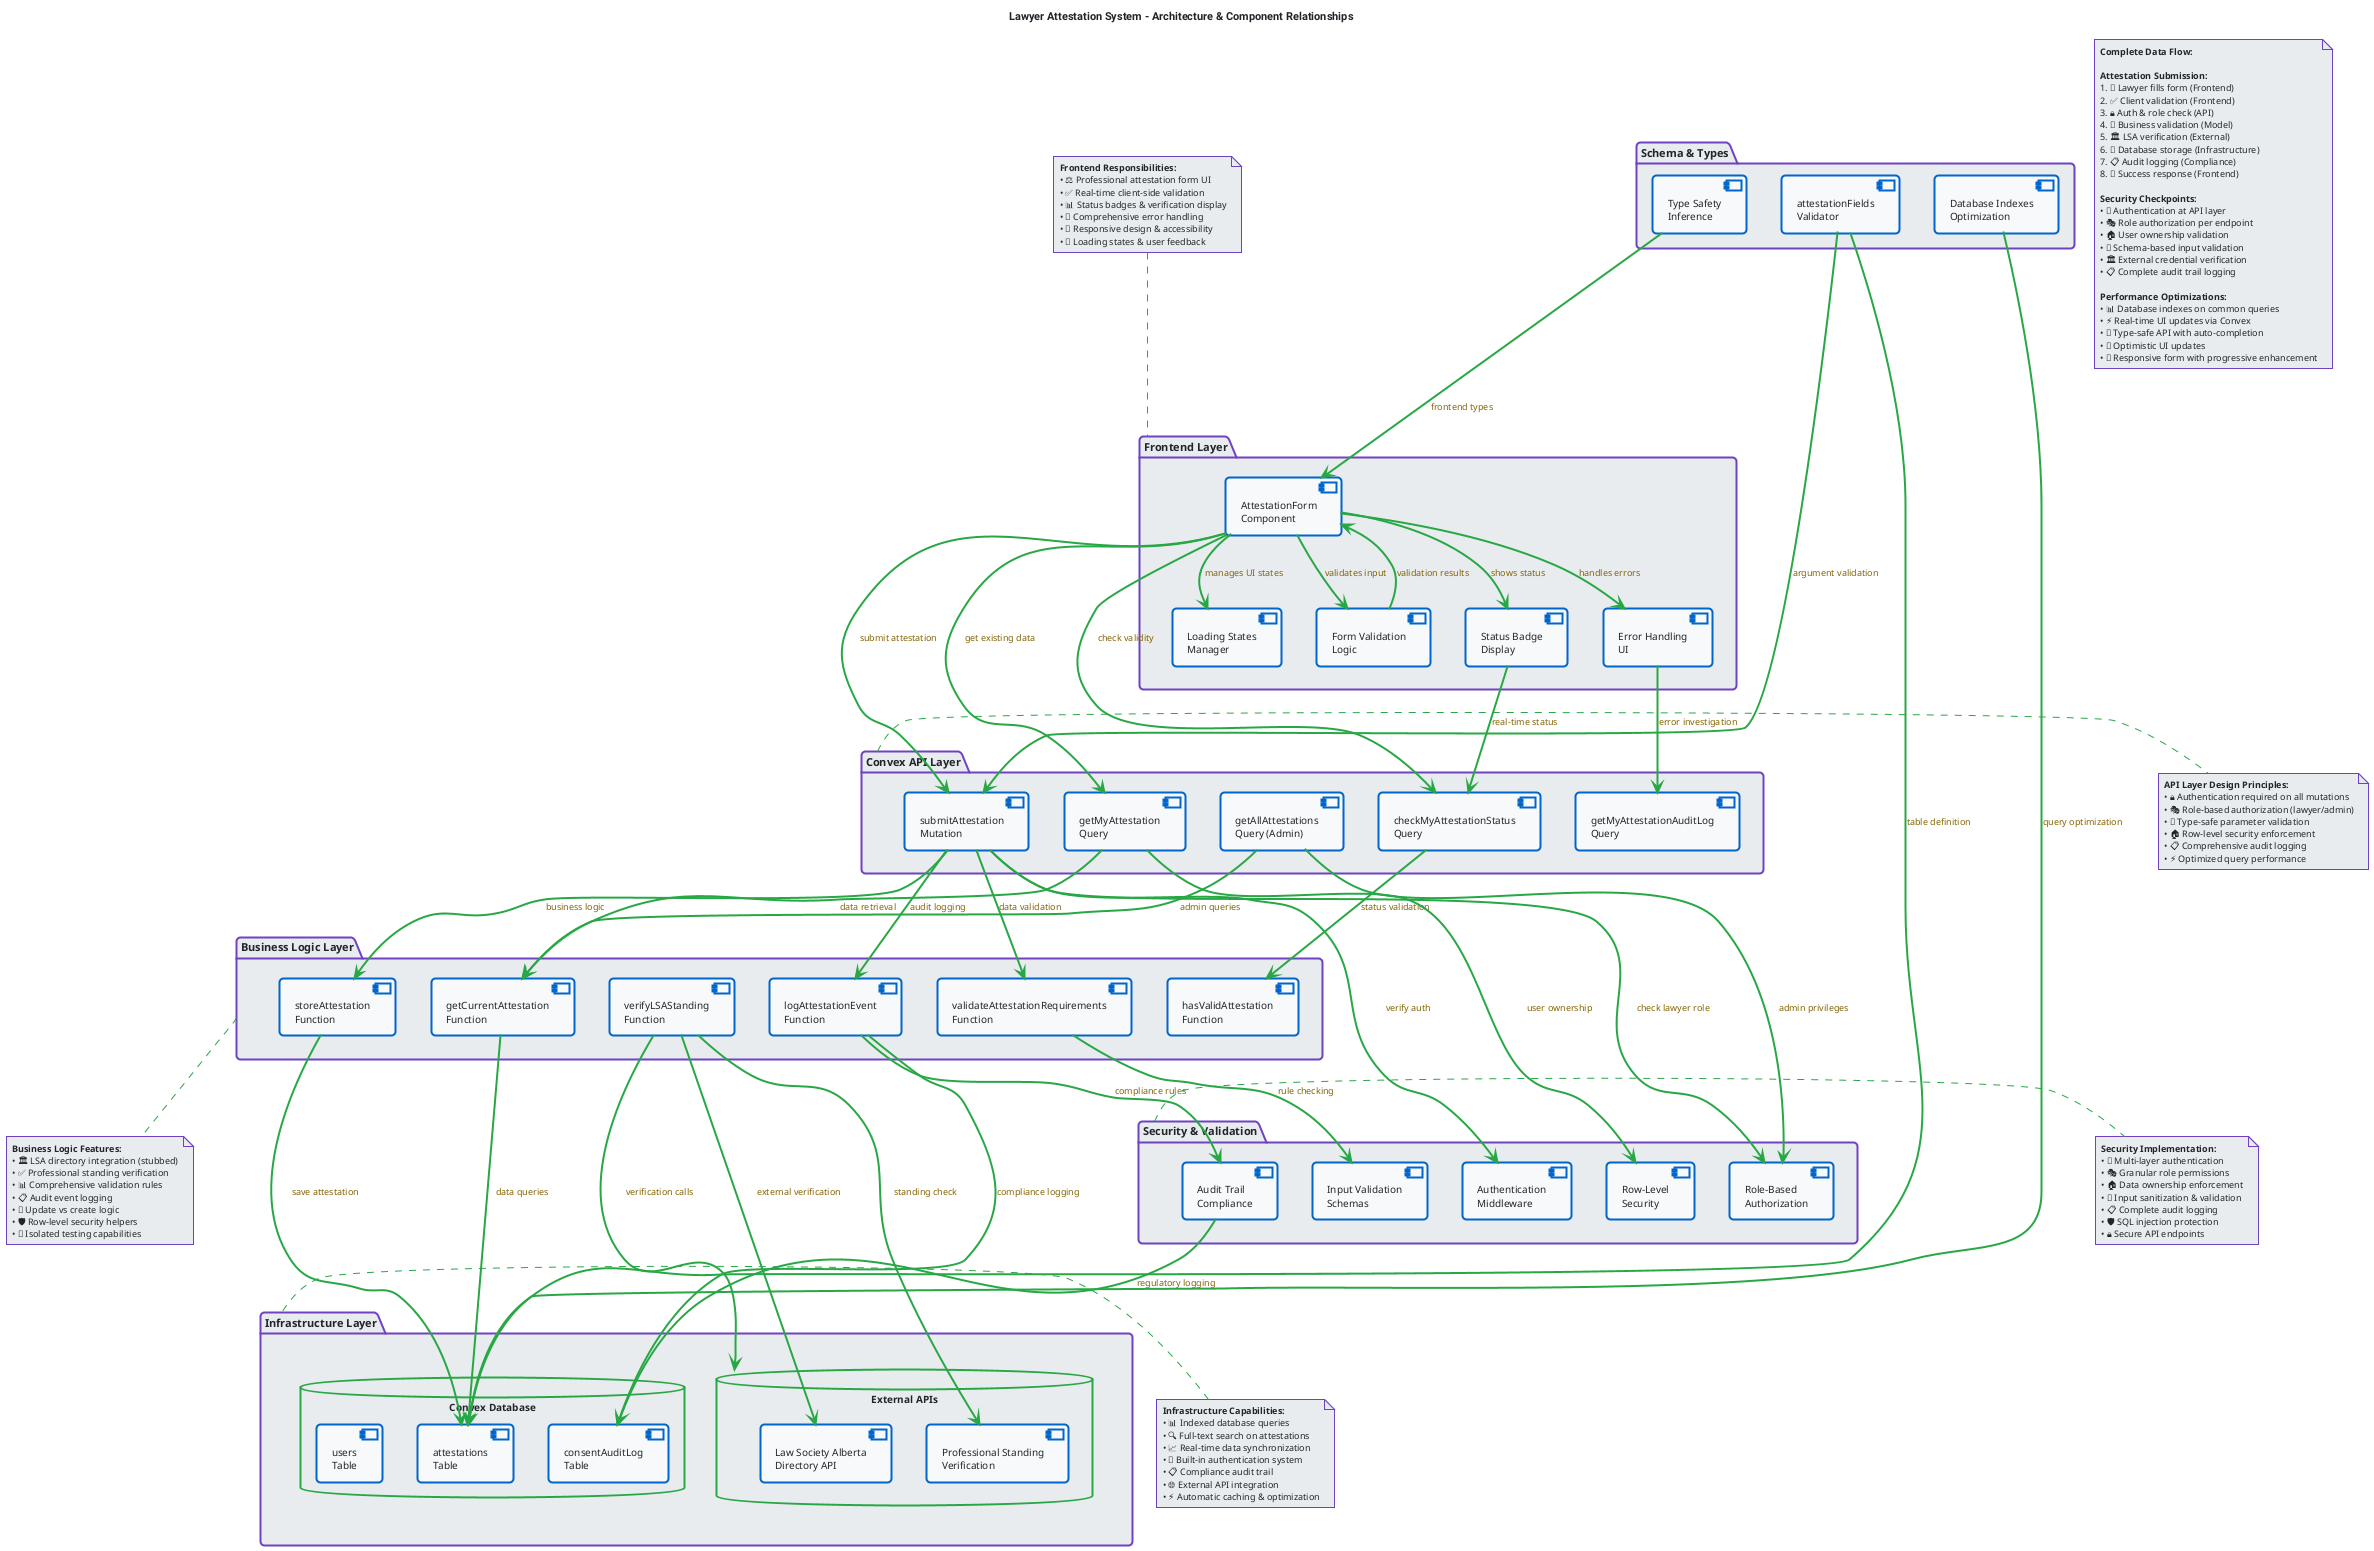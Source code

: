 @startuml Lawyer Attestation - System Architecture
<style>
' Professional Light Theme Configuration - Pure CSS Style
!$color_bg = "#ffffff"
!$color_bg_light = "#f8f9fa"
!$color_bg_lighter = "#e9ecef"
!$color_fg = "#212529"
!$color_fg_muted = "#6c757d"
!$color_primary = "#0066cc"
!$color_primary_light = "#4da6ff"
!$color_success = "#28a745"
!$color_warning = "#856404"
!$color_error = "#dc3545"
!$color_accent = "#6f42c1"

' Root document styling
document {
  BackGroundColor: $color_bg;
  FontColor: $color_fg;
  FontName: "Segoe UI", -apple-system, BlinkMacSystemFont, Roboto, "Helvetica Neue", Arial, sans-serif;
  FontSize: 11;
}

' Component styling
component {
  BackGroundColor: $color_bg_light;
  LineColor: $color_primary;
  FontColor: $color_fg;
  FontSize: 10;
  LineThickness: 2;
  RoundCorner: 8;
  Padding: 8;
}

' Package styling
package {
  BackGroundColor: $color_bg_lighter;
  LineColor: $color_accent;
  FontColor: $color_fg;
  FontSize: 11;
  LineThickness: 2;
  RoundCorner: 8;
}

' Database styling
database {
  BackGroundColor: $color_bg_lighter;
  LineColor: $color_success;
  FontColor: $color_fg;
  FontSize: 10;
  LineThickness: 2;
}

' Arrow styling
arrow {
  LineColor: $color_success;
  FontColor: $color_warning;
  FontSize: 9;
  LineThickness: 2;
}

' Note styling
note {
  BackGroundColor: $color_bg_lighter;
  LineColor: $color_accent;
  FontColor: $color_fg;
  FontSize: 9;
  LineThickness: 1;
  RoundCorner: 6;
  Padding: 6;
}
</style>

title Lawyer Attestation System - Architecture & Component Relationships

package "Frontend Layer" as Frontend {
  [AttestationForm\nComponent] as AttestationComp
  [Form Validation\nLogic] as FormValidation
  [Status Badge\nDisplay] as StatusBadge
  [Error Handling\nUI] as ErrorHandler
  [Loading States\nManager] as LoadingStates
}

package "Convex API Layer" as APILayer {
  [submitAttestation\nMutation] as SubmitAttestation
  [getMyAttestation\nQuery] as GetAttestation
  [checkMyAttestationStatus\nQuery] as CheckStatus
  [getMyAttestationAuditLog\nQuery] as GetAuditLog
  [getAllAttestations\nQuery (Admin)] as AdminGetAll
}

package "Business Logic Layer" as ModelLayer {
  [storeAttestation\nFunction] as StoreFunction
  [validateAttestationRequirements\nFunction] as ValidateFunction
  [logAttestationEvent\nFunction] as LogFunction
  [getCurrentAttestation\nFunction] as GetCurrentFunction
  [hasValidAttestation\nFunction] as HasValidFunction
  [verifyLSAStanding\nFunction] as LSAVerifyFunction
}

package "Infrastructure Layer" as Infrastructure {
  database "Convex Database" as Database {
    [attestations\nTable] as AttestationsTable
    [consentAuditLog\nTable] as AuditTable
    [users\nTable] as UsersTable
  }
  
  database "External APIs" as ExternalAPIs {
    [Law Society Alberta\nDirectory API] as LSADirectory
    [Professional Standing\nVerification] as LSAStanding
  }
}

package "Security & Validation" as Security {
  [Authentication\nMiddleware] as AuthMiddleware
  [Role-Based\nAuthorization] as RoleAuth
  [Row-Level\nSecurity] as RLSSecurity
  [Input Validation\nSchemas] as InputValidation
  [Audit Trail\nCompliance] as AuditCompliance
}

package "Schema & Types" as SchemaLayer {
  [attestationFields\nValidator] as AttestationSchema
  [Type Safety\nInference] as TypeSafety
  [Database Indexes\nOptimization] as DatabaseIndexes
}

' Frontend Component Relationships
AttestationComp --> FormValidation : validates input
AttestationComp --> StatusBadge : shows status
AttestationComp --> ErrorHandler : handles errors
AttestationComp --> LoadingStates : manages UI states
FormValidation --> AttestationComp : validation results

' API Calls from Frontend
AttestationComp --> SubmitAttestation : submit attestation
AttestationComp --> GetAttestation : get existing data
AttestationComp --> CheckStatus : check validity
StatusBadge --> CheckStatus : real-time status
ErrorHandler --> GetAuditLog : error investigation

' API to Model Layer Calls
SubmitAttestation --> StoreFunction : business logic
SubmitAttestation --> ValidateFunction : data validation
SubmitAttestation --> LogFunction : audit logging
GetAttestation --> GetCurrentFunction : data retrieval
CheckStatus --> HasValidFunction : status validation
AdminGetAll --> GetCurrentFunction : admin queries

' Model Layer to Infrastructure
StoreFunction --> AttestationsTable : save attestation
ValidateFunction --> InputValidation : rule checking
LogFunction --> AuditTable : compliance logging
GetCurrentFunction --> AttestationsTable : data queries
LSAVerifyFunction --> LSADirectory : external verification
LSAVerifyFunction --> LSAStanding : standing check

' Security Integration Points
SubmitAttestation --> AuthMiddleware : verify auth
SubmitAttestation --> RoleAuth : check lawyer role
GetAttestation --> RLSSecurity : user ownership
AdminGetAll --> RoleAuth : admin privileges
LogFunction --> AuditCompliance : compliance rules

' Schema Integration
AttestationSchema --> SubmitAttestation : argument validation
AttestationSchema --> AttestationsTable : table definition
TypeSafety --> AttestationComp : frontend types
DatabaseIndexes --> AttestationsTable : query optimization

' External Dependencies
LSAVerifyFunction --> ExternalAPIs : verification calls
AuditCompliance --> AuditTable : regulatory logging

note top of Frontend
  **Frontend Responsibilities:**
  • ⚖️ Professional attestation form UI
  • ✅ Real-time client-side validation
  • 📊 Status badges & verification display
  • 🚨 Comprehensive error handling
  • 📱 Responsive design & accessibility
  • 🔄 Loading states & user feedback
end note

note right of APILayer
  **API Layer Design Principles:**
  • 🔒 Authentication required on all mutations
  • 🎭 Role-based authorization (lawyer/admin)
  • 📝 Type-safe parameter validation
  • 🏠 Row-level security enforcement
  • 📋 Comprehensive audit logging
  • ⚡ Optimized query performance
end note

note bottom of ModelLayer
  **Business Logic Features:**
  • 🏛️ LSA directory integration (stubbed)
  • ✅ Professional standing verification
  • 📊 Comprehensive validation rules
  • 📋 Audit event logging
  • 🔄 Update vs create logic
  • 🛡️ Row-level security helpers
  • 🧪 Isolated testing capabilities
end note

note left of Infrastructure
  **Infrastructure Capabilities:**
  • 📊 Indexed database queries
  • 🔍 Full-text search on attestations
  • 📈 Real-time data synchronization
  • 🔐 Built-in authentication system
  • 📋 Compliance audit trail
  • 🌐 External API integration
  • ⚡ Automatic caching & optimization
end note

note right of Security
  **Security Implementation:**
  • 🔐 Multi-layer authentication
  • 🎭 Granular role permissions
  • 🏠 Data ownership enforcement
  • 📝 Input sanitization & validation
  • 📋 Complete audit logging
  • 🛡️ SQL injection protection
  • 🔒 Secure API endpoints
end note

' Data Flow Annotations
note as DataFlow
  **Complete Data Flow:**
  
  **Attestation Submission:**
  1. 📝 Lawyer fills form (Frontend)
  2. ✅ Client validation (Frontend)
  3. 🔒 Auth & role check (API)
  4. 🧠 Business validation (Model)
  5. 🏛️ LSA verification (External)
  6. 💾 Database storage (Infrastructure)
  7. 📋 Audit logging (Compliance)
  8. 🎉 Success response (Frontend)
  
  **Security Checkpoints:**
  • 🔐 Authentication at API layer
  • 🎭 Role authorization per endpoint
  • 🏠 User ownership validation
  • 📝 Schema-based input validation
  • 🏛️ External credential verification
  • 📋 Complete audit trail logging
  
  **Performance Optimizations:**
  • 📊 Database indexes on common queries
  • ⚡ Real-time UI updates via Convex
  • 🚀 Type-safe API with auto-completion
  • 🔄 Optimistic UI updates
  • 📱 Responsive form with progressive enhancement
end note

' Architecture Layers Visual Separation
AttestationComp -[hidden]down- SubmitAttestation
SubmitAttestation -[hidden]down- StoreFunction  
StoreFunction -[hidden]down- AttestationsTable

@enduml